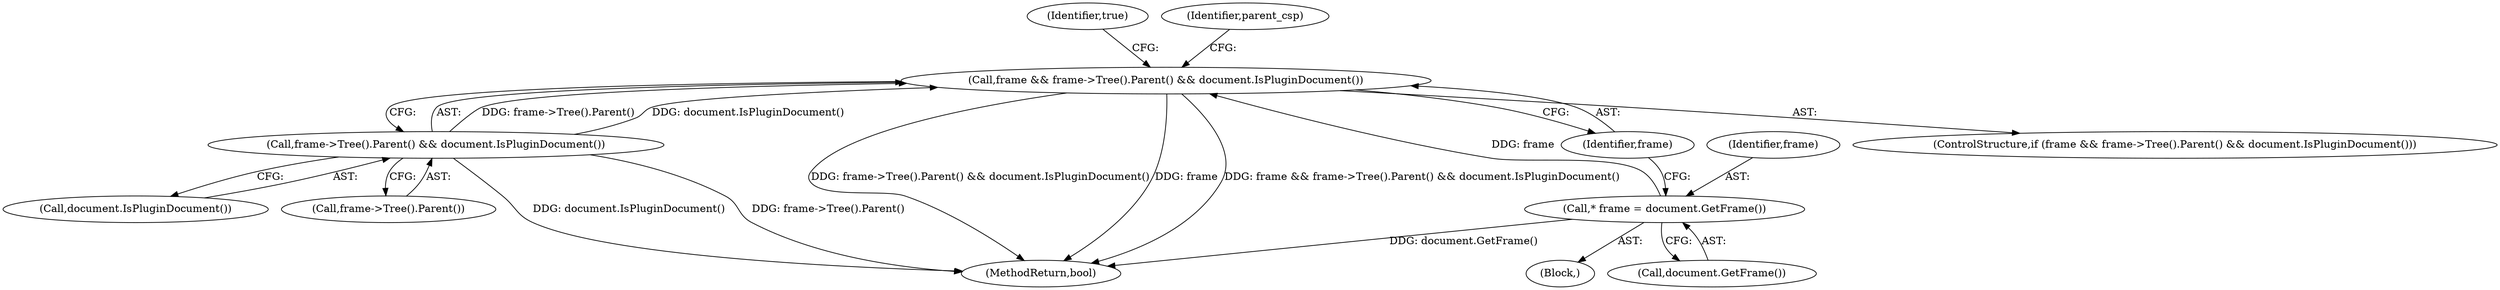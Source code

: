 digraph "1_Chrome_108147dfd1ea159fd3632ef92ccc4ab8952980c7_2@pointer" {
"1000123" [label="(Call,frame && frame->Tree().Parent() && document.IsPluginDocument())"];
"1000119" [label="(Call,* frame = document.GetFrame())"];
"1000125" [label="(Call,frame->Tree().Parent() && document.IsPluginDocument())"];
"1000126" [label="(Call,frame->Tree().Parent())"];
"1000106" [label="(Block,)"];
"1000124" [label="(Identifier,frame)"];
"1000121" [label="(Call,document.GetFrame())"];
"1000127" [label="(Call,document.IsPluginDocument())"];
"1000145" [label="(Identifier,true)"];
"1000120" [label="(Identifier,frame)"];
"1000125" [label="(Call,frame->Tree().Parent() && document.IsPluginDocument())"];
"1000131" [label="(Identifier,parent_csp)"];
"1000119" [label="(Call,* frame = document.GetFrame())"];
"1000122" [label="(ControlStructure,if (frame && frame->Tree().Parent() && document.IsPluginDocument()))"];
"1000146" [label="(MethodReturn,bool)"];
"1000123" [label="(Call,frame && frame->Tree().Parent() && document.IsPluginDocument())"];
"1000123" -> "1000122"  [label="AST: "];
"1000123" -> "1000124"  [label="CFG: "];
"1000123" -> "1000125"  [label="CFG: "];
"1000124" -> "1000123"  [label="AST: "];
"1000125" -> "1000123"  [label="AST: "];
"1000131" -> "1000123"  [label="CFG: "];
"1000145" -> "1000123"  [label="CFG: "];
"1000123" -> "1000146"  [label="DDG: frame->Tree().Parent() && document.IsPluginDocument()"];
"1000123" -> "1000146"  [label="DDG: frame"];
"1000123" -> "1000146"  [label="DDG: frame && frame->Tree().Parent() && document.IsPluginDocument()"];
"1000119" -> "1000123"  [label="DDG: frame"];
"1000125" -> "1000123"  [label="DDG: frame->Tree().Parent()"];
"1000125" -> "1000123"  [label="DDG: document.IsPluginDocument()"];
"1000119" -> "1000106"  [label="AST: "];
"1000119" -> "1000121"  [label="CFG: "];
"1000120" -> "1000119"  [label="AST: "];
"1000121" -> "1000119"  [label="AST: "];
"1000124" -> "1000119"  [label="CFG: "];
"1000119" -> "1000146"  [label="DDG: document.GetFrame()"];
"1000125" -> "1000126"  [label="CFG: "];
"1000125" -> "1000127"  [label="CFG: "];
"1000126" -> "1000125"  [label="AST: "];
"1000127" -> "1000125"  [label="AST: "];
"1000125" -> "1000146"  [label="DDG: document.IsPluginDocument()"];
"1000125" -> "1000146"  [label="DDG: frame->Tree().Parent()"];
}

